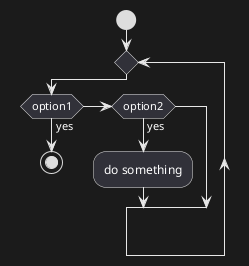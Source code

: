 {
  "sha1": "1sxih0531zkhho7yj4j50vmm4r3ew95",
  "insertion": {
    "when": "2024-05-30T20:48:19.782Z",
    "user": "plantuml@gmail.com"
  }
}
@startuml
skinparam mode dark
start
repeat 
	if (option1) then (yes)
		stop
	elseif (option2) then (yes)
		:do something;
	endif
repeat while
@enduml
